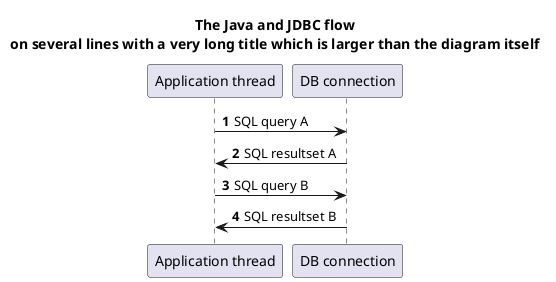 {
  "sha1": "i0f0jkbl6jl9dx7e7hcuit383dg7q3m",
  "insertion": {
    "when": "2024-06-03T18:59:30.191Z",
    "url": "https://github.com/plantuml/plantuml/issues/137",
    "user": "plantuml@gmail.com"
  }
}
@startuml
title
The Java and JDBC flow
on several lines with a very long title which is larger than the diagram itself
end title
autonumber
"Application thread" -> "DB connection": SQL query A
"DB connection" -> "Application thread": SQL resultset A
"Application thread" -> "DB connection": SQL query B
"DB connection" -> "Application thread": SQL resultset B
@enduml
